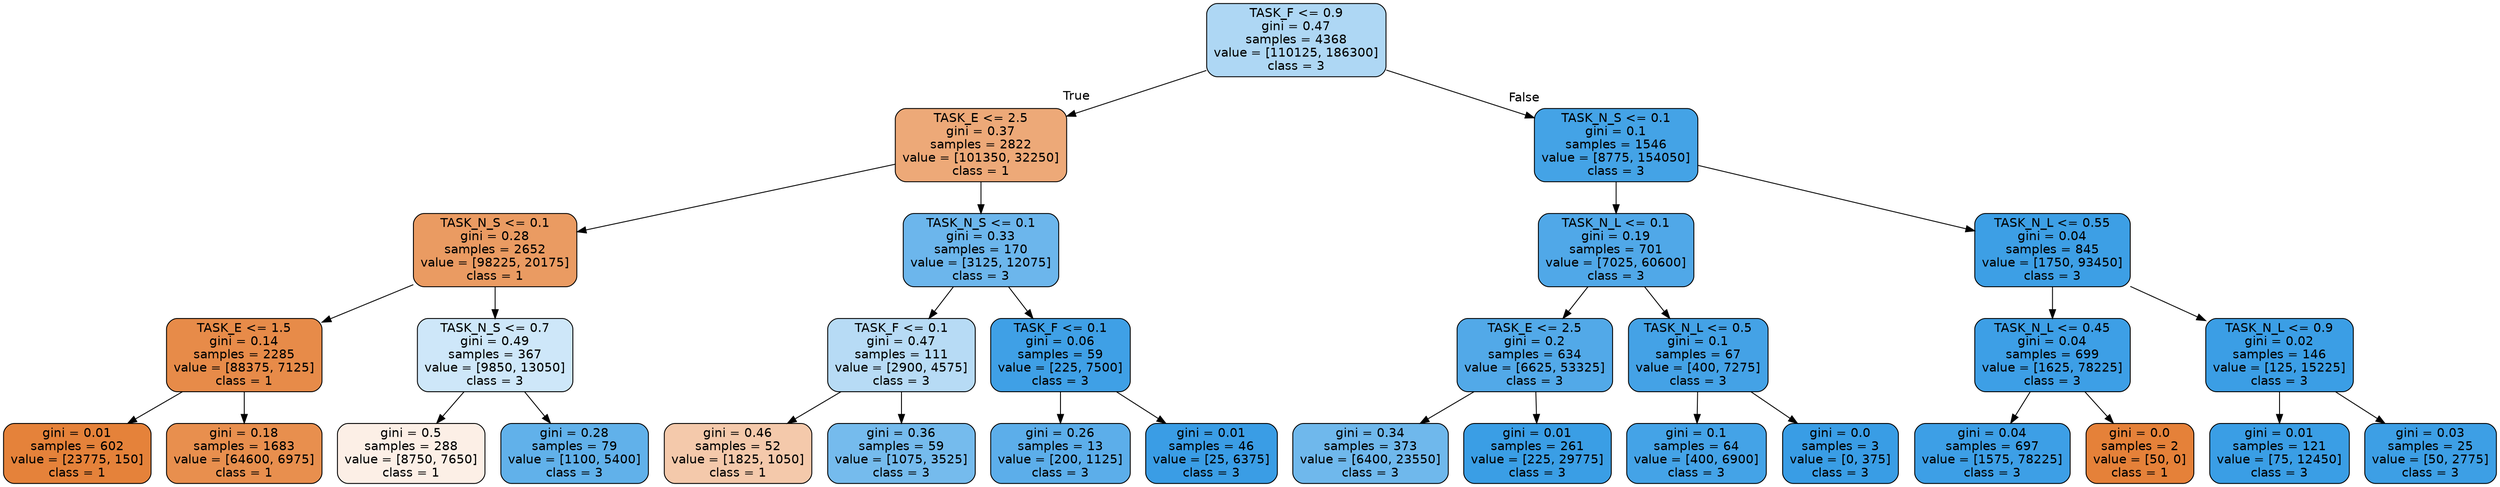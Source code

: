 digraph Tree {
node [shape=box, style="filled, rounded", color="black", fontname=helvetica] ;
edge [fontname=helvetica] ;
0 [label="TASK_F <= 0.9\ngini = 0.47\nsamples = 4368\nvalue = [110125, 186300]\nclass = 3", fillcolor="#aed7f4"] ;
1 [label="TASK_E <= 2.5\ngini = 0.37\nsamples = 2822\nvalue = [101350, 32250]\nclass = 1", fillcolor="#eda978"] ;
0 -> 1 [labeldistance=2.5, labelangle=45, headlabel="True"] ;
2 [label="TASK_N_S <= 0.1\ngini = 0.28\nsamples = 2652\nvalue = [98225, 20175]\nclass = 1", fillcolor="#ea9b62"] ;
1 -> 2 ;
3 [label="TASK_E <= 1.5\ngini = 0.14\nsamples = 2285\nvalue = [88375, 7125]\nclass = 1", fillcolor="#e78b49"] ;
2 -> 3 ;
4 [label="gini = 0.01\nsamples = 602\nvalue = [23775, 150]\nclass = 1", fillcolor="#e5823a"] ;
3 -> 4 ;
5 [label="gini = 0.18\nsamples = 1683\nvalue = [64600, 6975]\nclass = 1", fillcolor="#e88f4e"] ;
3 -> 5 ;
6 [label="TASK_N_S <= 0.7\ngini = 0.49\nsamples = 367\nvalue = [9850, 13050]\nclass = 3", fillcolor="#cee7f9"] ;
2 -> 6 ;
7 [label="gini = 0.5\nsamples = 288\nvalue = [8750, 7650]\nclass = 1", fillcolor="#fcefe6"] ;
6 -> 7 ;
8 [label="gini = 0.28\nsamples = 79\nvalue = [1100, 5400]\nclass = 3", fillcolor="#61b1ea"] ;
6 -> 8 ;
9 [label="TASK_N_S <= 0.1\ngini = 0.33\nsamples = 170\nvalue = [3125, 12075]\nclass = 3", fillcolor="#6cb6ec"] ;
1 -> 9 ;
10 [label="TASK_F <= 0.1\ngini = 0.47\nsamples = 111\nvalue = [2900, 4575]\nclass = 3", fillcolor="#b7dbf5"] ;
9 -> 10 ;
11 [label="gini = 0.46\nsamples = 52\nvalue = [1825, 1050]\nclass = 1", fillcolor="#f4c9ab"] ;
10 -> 11 ;
12 [label="gini = 0.36\nsamples = 59\nvalue = [1075, 3525]\nclass = 3", fillcolor="#75bbed"] ;
10 -> 12 ;
13 [label="TASK_F <= 0.1\ngini = 0.06\nsamples = 59\nvalue = [225, 7500]\nclass = 3", fillcolor="#3fa0e6"] ;
9 -> 13 ;
14 [label="gini = 0.26\nsamples = 13\nvalue = [200, 1125]\nclass = 3", fillcolor="#5caeea"] ;
13 -> 14 ;
15 [label="gini = 0.01\nsamples = 46\nvalue = [25, 6375]\nclass = 3", fillcolor="#3a9de5"] ;
13 -> 15 ;
16 [label="TASK_N_S <= 0.1\ngini = 0.1\nsamples = 1546\nvalue = [8775, 154050]\nclass = 3", fillcolor="#44a3e6"] ;
0 -> 16 [labeldistance=2.5, labelangle=-45, headlabel="False"] ;
17 [label="TASK_N_L <= 0.1\ngini = 0.19\nsamples = 701\nvalue = [7025, 60600]\nclass = 3", fillcolor="#50a8e8"] ;
16 -> 17 ;
18 [label="TASK_E <= 2.5\ngini = 0.2\nsamples = 634\nvalue = [6625, 53325]\nclass = 3", fillcolor="#52a9e8"] ;
17 -> 18 ;
19 [label="gini = 0.34\nsamples = 373\nvalue = [6400, 23550]\nclass = 3", fillcolor="#6fb8ec"] ;
18 -> 19 ;
20 [label="gini = 0.01\nsamples = 261\nvalue = [225, 29775]\nclass = 3", fillcolor="#3a9ee5"] ;
18 -> 20 ;
21 [label="TASK_N_L <= 0.5\ngini = 0.1\nsamples = 67\nvalue = [400, 7275]\nclass = 3", fillcolor="#44a2e6"] ;
17 -> 21 ;
22 [label="gini = 0.1\nsamples = 64\nvalue = [400, 6900]\nclass = 3", fillcolor="#44a3e7"] ;
21 -> 22 ;
23 [label="gini = 0.0\nsamples = 3\nvalue = [0, 375]\nclass = 3", fillcolor="#399de5"] ;
21 -> 23 ;
24 [label="TASK_N_L <= 0.55\ngini = 0.04\nsamples = 845\nvalue = [1750, 93450]\nclass = 3", fillcolor="#3d9fe5"] ;
16 -> 24 ;
25 [label="TASK_N_L <= 0.45\ngini = 0.04\nsamples = 699\nvalue = [1625, 78225]\nclass = 3", fillcolor="#3d9fe6"] ;
24 -> 25 ;
26 [label="gini = 0.04\nsamples = 697\nvalue = [1575, 78225]\nclass = 3", fillcolor="#3d9fe6"] ;
25 -> 26 ;
27 [label="gini = 0.0\nsamples = 2\nvalue = [50, 0]\nclass = 1", fillcolor="#e58139"] ;
25 -> 27 ;
28 [label="TASK_N_L <= 0.9\ngini = 0.02\nsamples = 146\nvalue = [125, 15225]\nclass = 3", fillcolor="#3b9ee5"] ;
24 -> 28 ;
29 [label="gini = 0.01\nsamples = 121\nvalue = [75, 12450]\nclass = 3", fillcolor="#3a9ee5"] ;
28 -> 29 ;
30 [label="gini = 0.03\nsamples = 25\nvalue = [50, 2775]\nclass = 3", fillcolor="#3d9fe5"] ;
28 -> 30 ;
}